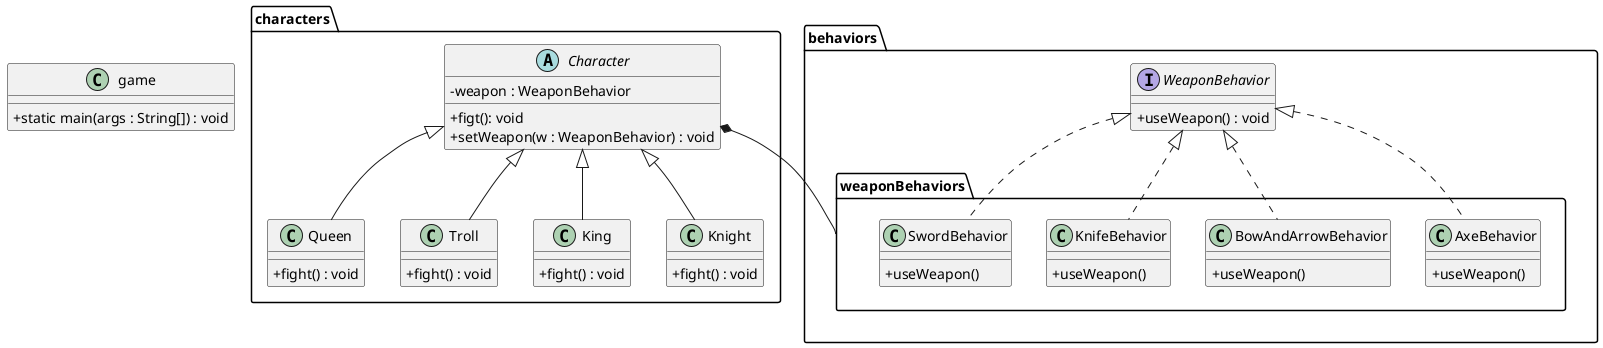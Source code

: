 @startuml
skinparam ClassAttributeIconSize 0

abstract characters.Character{
    - weapon : WeaponBehavior
    +figt(): void
    +setWeapon(w : WeaponBehavior) : void
} 
class characters.Queen extends characters.Character {
    +fight() : void
}
class characters.Troll extends characters.Character {
    +fight() : void
}
class characters.King extends characters.Character {
    +fight() : void
}
class characters.Knight extends characters.Character {
    +fight() : void
}
interface behaviors.WeaponBehavior {
    +useWeapon() : void
}
class behaviors.weaponBehaviors.AxeBehavior implements behaviors.WeaponBehavior {
    +useWeapon()
}
class behaviors.weaponBehaviors.BowAndArrowBehavior implements behaviors.WeaponBehavior {
    +useWeapon()
}
class behaviors.weaponBehaviors.KnifeBehavior implements behaviors.WeaponBehavior {
    +useWeapon()
}
class behaviors.weaponBehaviors.SwordBehavior implements behaviors.WeaponBehavior {
    +useWeapon()
}
class game {
    +static main(args : String[]) : void
}
characters.Character *--  behaviors.weaponBehaviors
@enduml